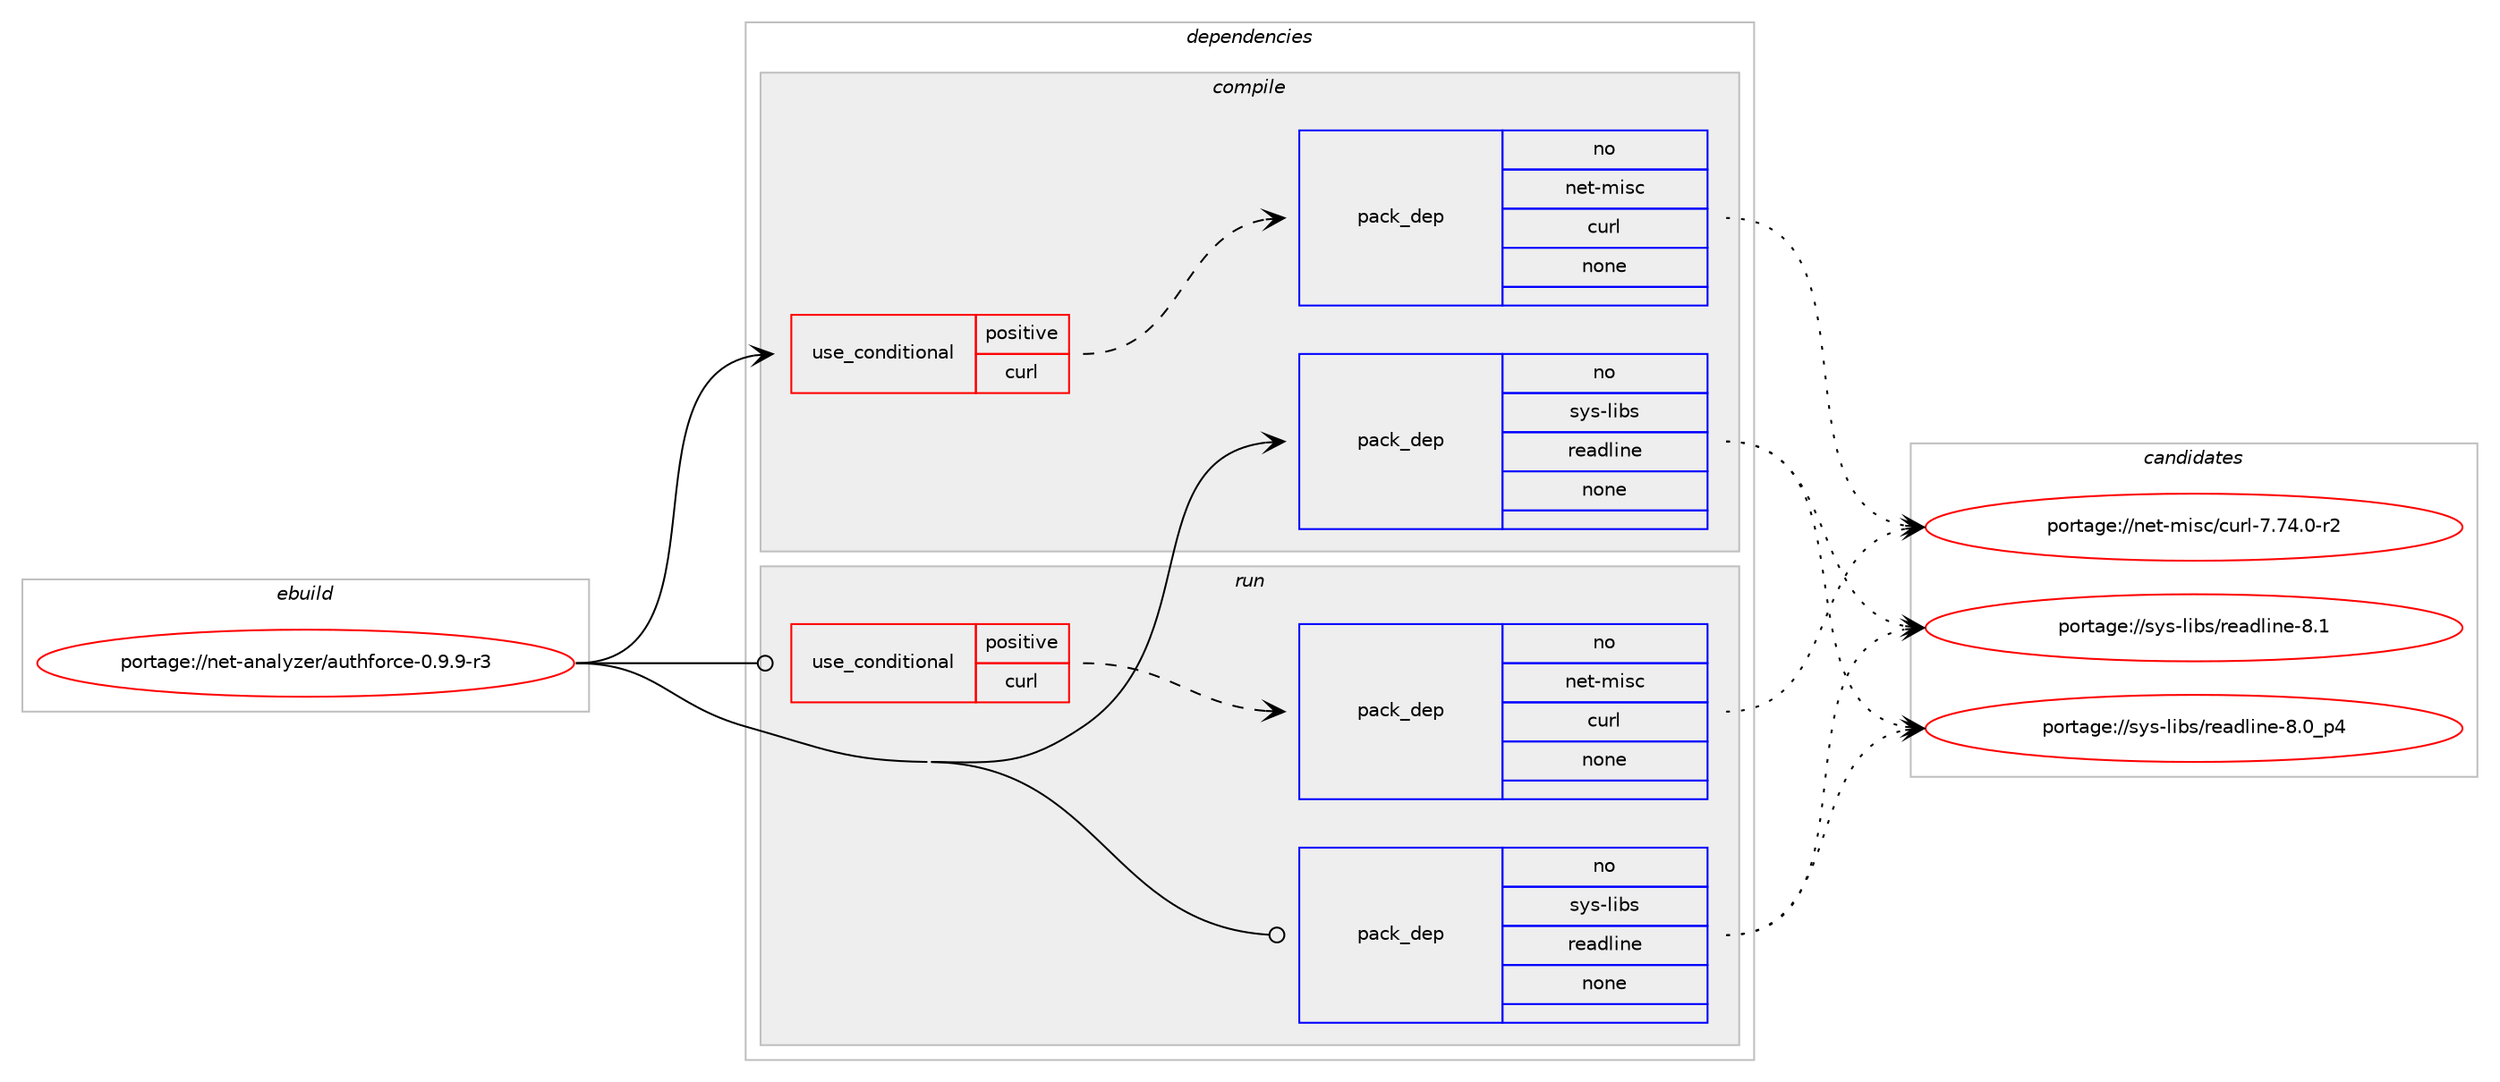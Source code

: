 digraph prolog {

# *************
# Graph options
# *************

newrank=true;
concentrate=true;
compound=true;
graph [rankdir=LR,fontname=Helvetica,fontsize=10,ranksep=1.5];#, ranksep=2.5, nodesep=0.2];
edge  [arrowhead=vee];
node  [fontname=Helvetica,fontsize=10];

# **********
# The ebuild
# **********

subgraph cluster_leftcol {
color=gray;
rank=same;
label=<<i>ebuild</i>>;
id [label="portage://net-analyzer/authforce-0.9.9-r3", color=red, width=4, href="../net-analyzer/authforce-0.9.9-r3.svg"];
}

# ****************
# The dependencies
# ****************

subgraph cluster_midcol {
color=gray;
label=<<i>dependencies</i>>;
subgraph cluster_compile {
fillcolor="#eeeeee";
style=filled;
label=<<i>compile</i>>;
subgraph cond579 {
dependency4239 [label=<<TABLE BORDER="0" CELLBORDER="1" CELLSPACING="0" CELLPADDING="4"><TR><TD ROWSPAN="3" CELLPADDING="10">use_conditional</TD></TR><TR><TD>positive</TD></TR><TR><TD>curl</TD></TR></TABLE>>, shape=none, color=red];
subgraph pack3502 {
dependency4240 [label=<<TABLE BORDER="0" CELLBORDER="1" CELLSPACING="0" CELLPADDING="4" WIDTH="220"><TR><TD ROWSPAN="6" CELLPADDING="30">pack_dep</TD></TR><TR><TD WIDTH="110">no</TD></TR><TR><TD>net-misc</TD></TR><TR><TD>curl</TD></TR><TR><TD>none</TD></TR><TR><TD></TD></TR></TABLE>>, shape=none, color=blue];
}
dependency4239:e -> dependency4240:w [weight=20,style="dashed",arrowhead="vee"];
}
id:e -> dependency4239:w [weight=20,style="solid",arrowhead="vee"];
subgraph pack3503 {
dependency4241 [label=<<TABLE BORDER="0" CELLBORDER="1" CELLSPACING="0" CELLPADDING="4" WIDTH="220"><TR><TD ROWSPAN="6" CELLPADDING="30">pack_dep</TD></TR><TR><TD WIDTH="110">no</TD></TR><TR><TD>sys-libs</TD></TR><TR><TD>readline</TD></TR><TR><TD>none</TD></TR><TR><TD></TD></TR></TABLE>>, shape=none, color=blue];
}
id:e -> dependency4241:w [weight=20,style="solid",arrowhead="vee"];
}
subgraph cluster_compileandrun {
fillcolor="#eeeeee";
style=filled;
label=<<i>compile and run</i>>;
}
subgraph cluster_run {
fillcolor="#eeeeee";
style=filled;
label=<<i>run</i>>;
subgraph cond580 {
dependency4242 [label=<<TABLE BORDER="0" CELLBORDER="1" CELLSPACING="0" CELLPADDING="4"><TR><TD ROWSPAN="3" CELLPADDING="10">use_conditional</TD></TR><TR><TD>positive</TD></TR><TR><TD>curl</TD></TR></TABLE>>, shape=none, color=red];
subgraph pack3504 {
dependency4243 [label=<<TABLE BORDER="0" CELLBORDER="1" CELLSPACING="0" CELLPADDING="4" WIDTH="220"><TR><TD ROWSPAN="6" CELLPADDING="30">pack_dep</TD></TR><TR><TD WIDTH="110">no</TD></TR><TR><TD>net-misc</TD></TR><TR><TD>curl</TD></TR><TR><TD>none</TD></TR><TR><TD></TD></TR></TABLE>>, shape=none, color=blue];
}
dependency4242:e -> dependency4243:w [weight=20,style="dashed",arrowhead="vee"];
}
id:e -> dependency4242:w [weight=20,style="solid",arrowhead="odot"];
subgraph pack3505 {
dependency4244 [label=<<TABLE BORDER="0" CELLBORDER="1" CELLSPACING="0" CELLPADDING="4" WIDTH="220"><TR><TD ROWSPAN="6" CELLPADDING="30">pack_dep</TD></TR><TR><TD WIDTH="110">no</TD></TR><TR><TD>sys-libs</TD></TR><TR><TD>readline</TD></TR><TR><TD>none</TD></TR><TR><TD></TD></TR></TABLE>>, shape=none, color=blue];
}
id:e -> dependency4244:w [weight=20,style="solid",arrowhead="odot"];
}
}

# **************
# The candidates
# **************

subgraph cluster_choices {
rank=same;
color=gray;
label=<<i>candidates</i>>;

subgraph choice3502 {
color=black;
nodesep=1;
choice11010111645109105115994799117114108455546555246484511450 [label="portage://net-misc/curl-7.74.0-r2", color=red, width=4,href="../net-misc/curl-7.74.0-r2.svg"];
dependency4240:e -> choice11010111645109105115994799117114108455546555246484511450:w [style=dotted,weight="100"];
}
subgraph choice3503 {
color=black;
nodesep=1;
choice1151211154510810598115471141019710010810511010145564649 [label="portage://sys-libs/readline-8.1", color=red, width=4,href="../sys-libs/readline-8.1.svg"];
choice11512111545108105981154711410197100108105110101455646489511252 [label="portage://sys-libs/readline-8.0_p4", color=red, width=4,href="../sys-libs/readline-8.0_p4.svg"];
dependency4241:e -> choice1151211154510810598115471141019710010810511010145564649:w [style=dotted,weight="100"];
dependency4241:e -> choice11512111545108105981154711410197100108105110101455646489511252:w [style=dotted,weight="100"];
}
subgraph choice3504 {
color=black;
nodesep=1;
choice11010111645109105115994799117114108455546555246484511450 [label="portage://net-misc/curl-7.74.0-r2", color=red, width=4,href="../net-misc/curl-7.74.0-r2.svg"];
dependency4243:e -> choice11010111645109105115994799117114108455546555246484511450:w [style=dotted,weight="100"];
}
subgraph choice3505 {
color=black;
nodesep=1;
choice1151211154510810598115471141019710010810511010145564649 [label="portage://sys-libs/readline-8.1", color=red, width=4,href="../sys-libs/readline-8.1.svg"];
choice11512111545108105981154711410197100108105110101455646489511252 [label="portage://sys-libs/readline-8.0_p4", color=red, width=4,href="../sys-libs/readline-8.0_p4.svg"];
dependency4244:e -> choice1151211154510810598115471141019710010810511010145564649:w [style=dotted,weight="100"];
dependency4244:e -> choice11512111545108105981154711410197100108105110101455646489511252:w [style=dotted,weight="100"];
}
}

}
